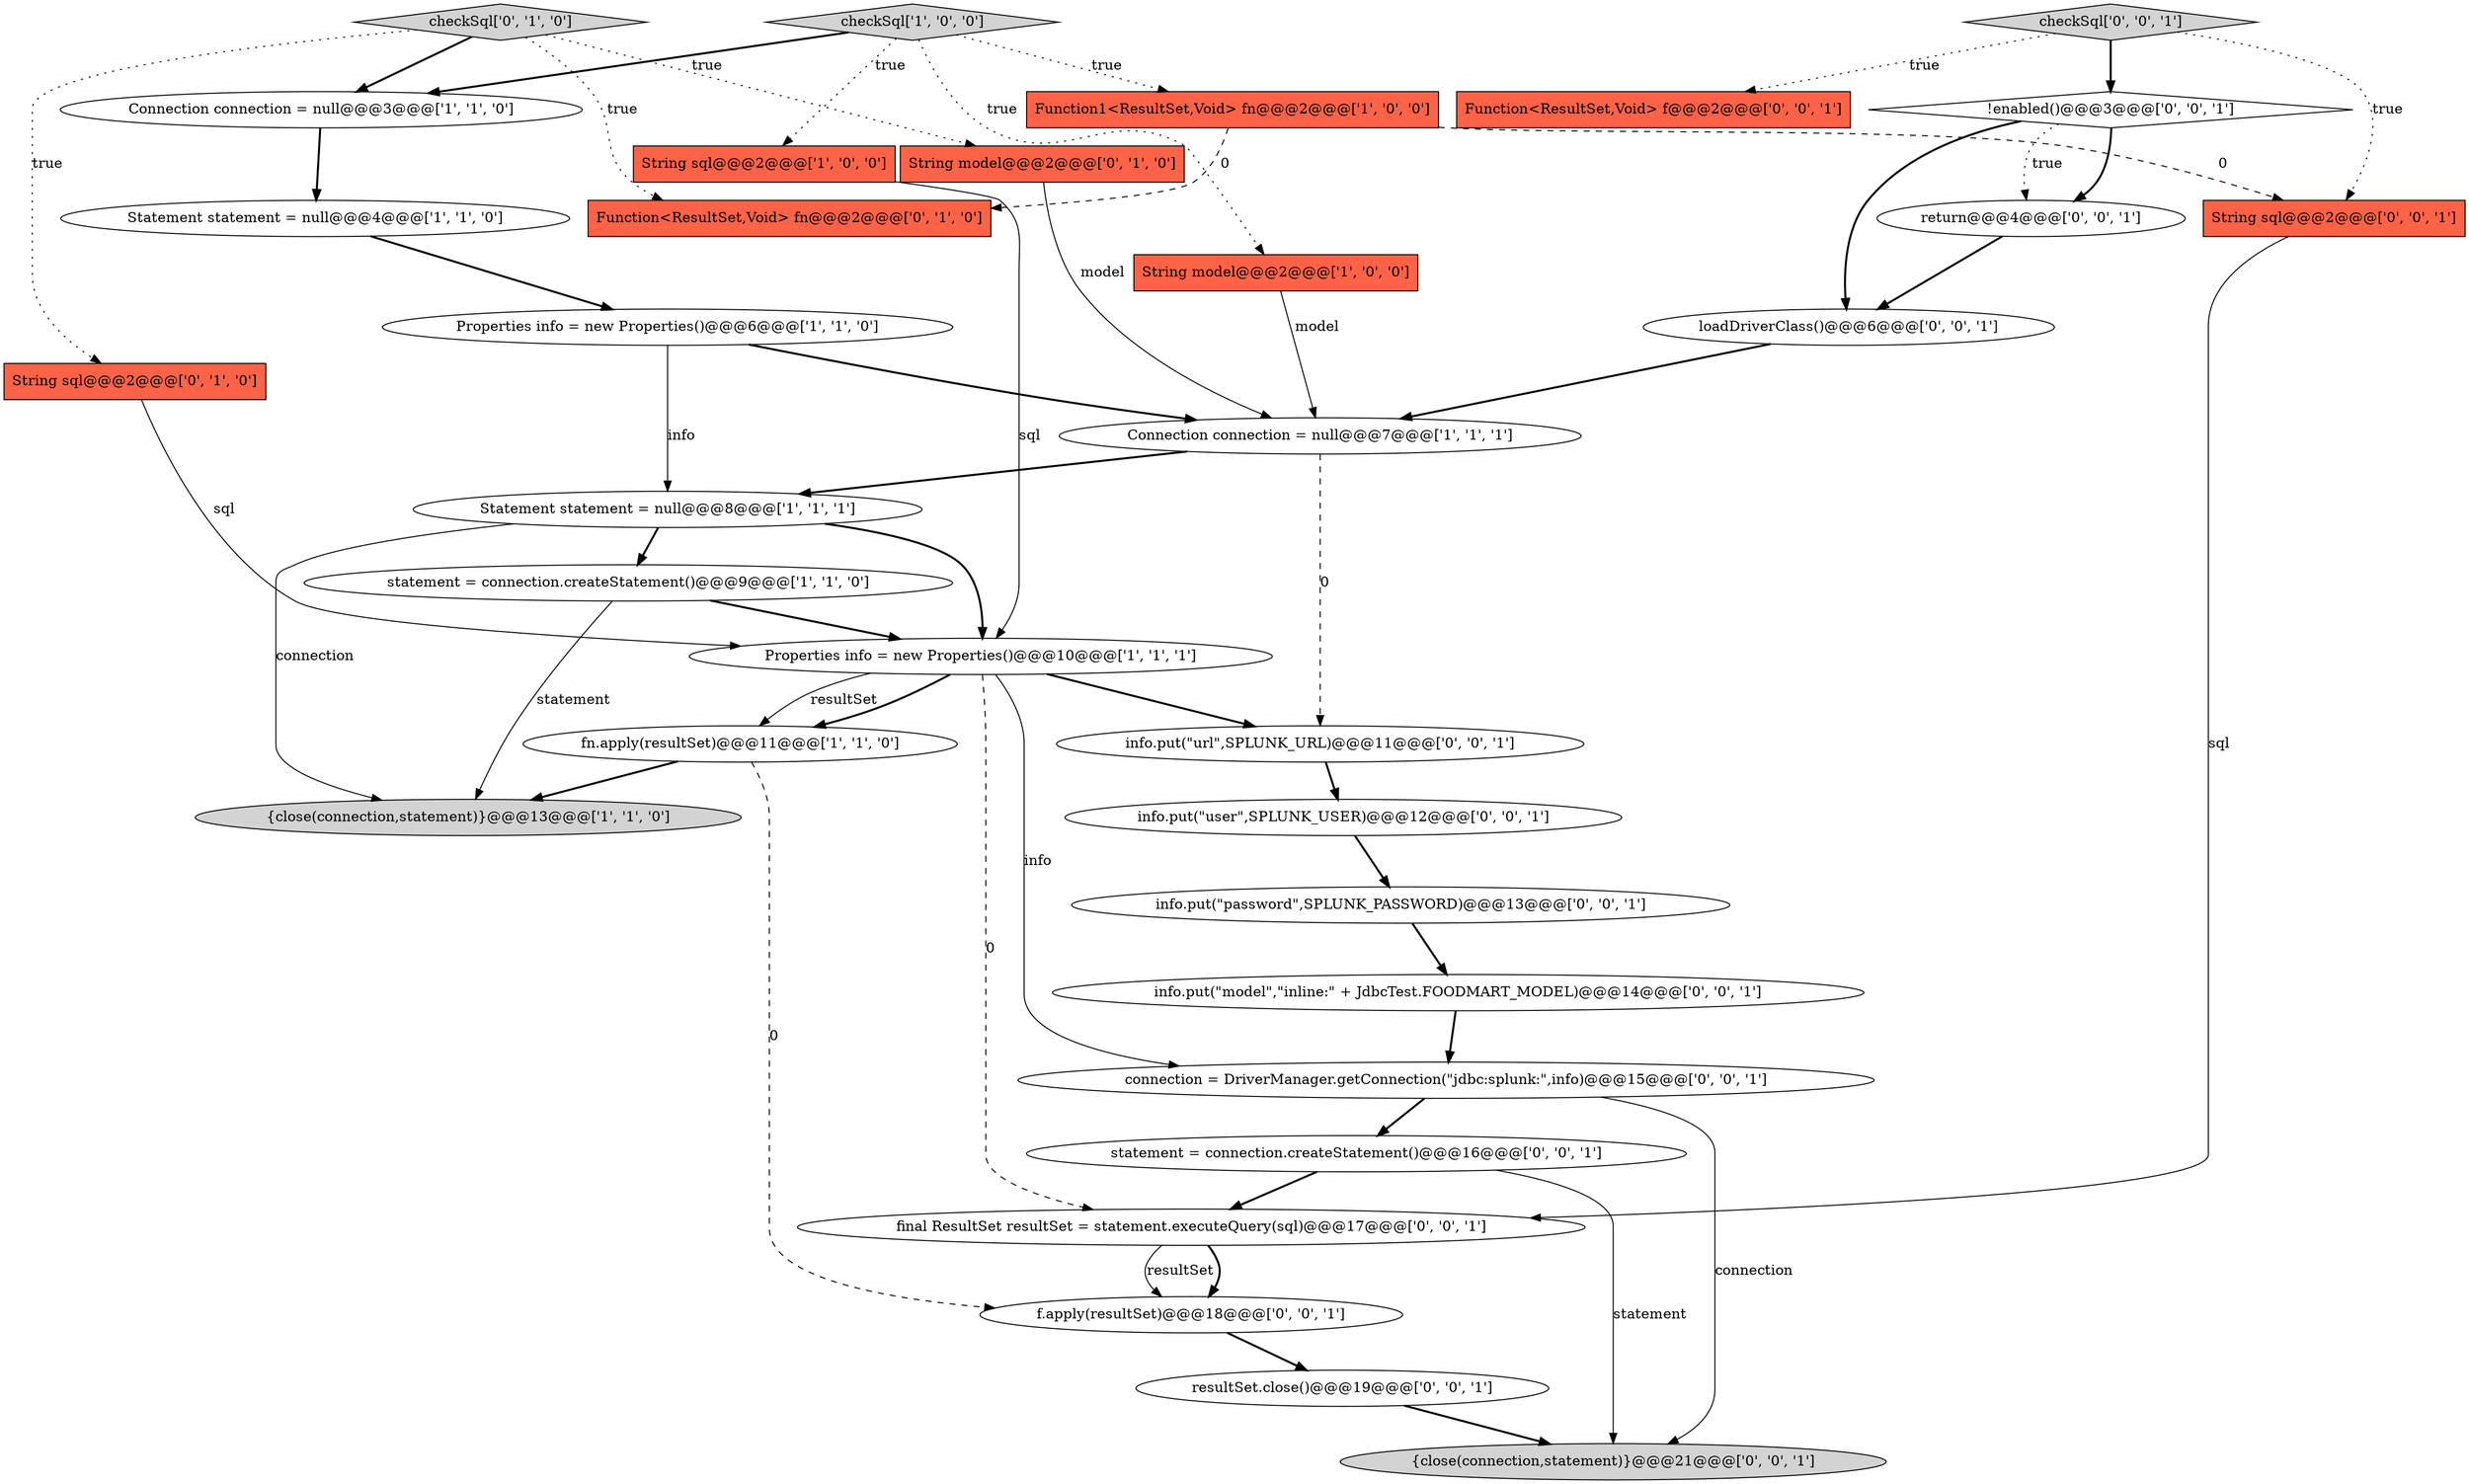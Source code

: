 digraph {
28 [style = filled, label = "resultSet.close()@@@19@@@['0', '0', '1']", fillcolor = white, shape = ellipse image = "AAA0AAABBB3BBB"];
29 [style = filled, label = "{close(connection,statement)}@@@21@@@['0', '0', '1']", fillcolor = lightgray, shape = ellipse image = "AAA0AAABBB3BBB"];
26 [style = filled, label = "info.put(\"password\",SPLUNK_PASSWORD)@@@13@@@['0', '0', '1']", fillcolor = white, shape = ellipse image = "AAA0AAABBB3BBB"];
19 [style = filled, label = "statement = connection.createStatement()@@@16@@@['0', '0', '1']", fillcolor = white, shape = ellipse image = "AAA0AAABBB3BBB"];
23 [style = filled, label = "info.put(\"model\",\"inline:\" + JdbcTest.FOODMART_MODEL)@@@14@@@['0', '0', '1']", fillcolor = white, shape = ellipse image = "AAA0AAABBB3BBB"];
24 [style = filled, label = "String sql@@@2@@@['0', '0', '1']", fillcolor = tomato, shape = box image = "AAA0AAABBB3BBB"];
30 [style = filled, label = "return@@@4@@@['0', '0', '1']", fillcolor = white, shape = ellipse image = "AAA0AAABBB3BBB"];
16 [style = filled, label = "Function<ResultSet,Void> fn@@@2@@@['0', '1', '0']", fillcolor = tomato, shape = box image = "AAA1AAABBB2BBB"];
11 [style = filled, label = "Properties info = new Properties()@@@6@@@['1', '1', '0']", fillcolor = white, shape = ellipse image = "AAA0AAABBB1BBB"];
25 [style = filled, label = "connection = DriverManager.getConnection(\"jdbc:splunk:\",info)@@@15@@@['0', '0', '1']", fillcolor = white, shape = ellipse image = "AAA0AAABBB3BBB"];
13 [style = filled, label = "String model@@@2@@@['0', '1', '0']", fillcolor = tomato, shape = box image = "AAA0AAABBB2BBB"];
17 [style = filled, label = "checkSql['0', '0', '1']", fillcolor = lightgray, shape = diamond image = "AAA0AAABBB3BBB"];
10 [style = filled, label = "fn.apply(resultSet)@@@11@@@['1', '1', '0']", fillcolor = white, shape = ellipse image = "AAA0AAABBB1BBB"];
9 [style = filled, label = "String sql@@@2@@@['1', '0', '0']", fillcolor = tomato, shape = box image = "AAA0AAABBB1BBB"];
12 [style = filled, label = "Function1<ResultSet,Void> fn@@@2@@@['1', '0', '0']", fillcolor = tomato, shape = box image = "AAA1AAABBB1BBB"];
20 [style = filled, label = "info.put(\"url\",SPLUNK_URL)@@@11@@@['0', '0', '1']", fillcolor = white, shape = ellipse image = "AAA0AAABBB3BBB"];
27 [style = filled, label = "info.put(\"user\",SPLUNK_USER)@@@12@@@['0', '0', '1']", fillcolor = white, shape = ellipse image = "AAA0AAABBB3BBB"];
5 [style = filled, label = "Statement statement = null@@@8@@@['1', '1', '1']", fillcolor = white, shape = ellipse image = "AAA0AAABBB1BBB"];
8 [style = filled, label = "Connection connection = null@@@3@@@['1', '1', '0']", fillcolor = white, shape = ellipse image = "AAA0AAABBB1BBB"];
21 [style = filled, label = "final ResultSet resultSet = statement.executeQuery(sql)@@@17@@@['0', '0', '1']", fillcolor = white, shape = ellipse image = "AAA0AAABBB3BBB"];
0 [style = filled, label = "String model@@@2@@@['1', '0', '0']", fillcolor = tomato, shape = box image = "AAA0AAABBB1BBB"];
31 [style = filled, label = "!enabled()@@@3@@@['0', '0', '1']", fillcolor = white, shape = diamond image = "AAA0AAABBB3BBB"];
1 [style = filled, label = "statement = connection.createStatement()@@@9@@@['1', '1', '0']", fillcolor = white, shape = ellipse image = "AAA0AAABBB1BBB"];
4 [style = filled, label = "{close(connection,statement)}@@@13@@@['1', '1', '0']", fillcolor = lightgray, shape = ellipse image = "AAA0AAABBB1BBB"];
3 [style = filled, label = "Properties info = new Properties()@@@10@@@['1', '1', '1']", fillcolor = white, shape = ellipse image = "AAA0AAABBB1BBB"];
15 [style = filled, label = "checkSql['0', '1', '0']", fillcolor = lightgray, shape = diamond image = "AAA0AAABBB2BBB"];
22 [style = filled, label = "loadDriverClass()@@@6@@@['0', '0', '1']", fillcolor = white, shape = ellipse image = "AAA0AAABBB3BBB"];
7 [style = filled, label = "checkSql['1', '0', '0']", fillcolor = lightgray, shape = diamond image = "AAA0AAABBB1BBB"];
18 [style = filled, label = "Function<ResultSet,Void> f@@@2@@@['0', '0', '1']", fillcolor = tomato, shape = box image = "AAA0AAABBB3BBB"];
14 [style = filled, label = "String sql@@@2@@@['0', '1', '0']", fillcolor = tomato, shape = box image = "AAA0AAABBB2BBB"];
6 [style = filled, label = "Statement statement = null@@@4@@@['1', '1', '0']", fillcolor = white, shape = ellipse image = "AAA0AAABBB1BBB"];
32 [style = filled, label = "f.apply(resultSet)@@@18@@@['0', '0', '1']", fillcolor = white, shape = ellipse image = "AAA0AAABBB3BBB"];
2 [style = filled, label = "Connection connection = null@@@7@@@['1', '1', '1']", fillcolor = white, shape = ellipse image = "AAA0AAABBB1BBB"];
25->29 [style = solid, label="connection"];
5->3 [style = bold, label=""];
28->29 [style = bold, label=""];
23->25 [style = bold, label=""];
9->3 [style = solid, label="sql"];
30->22 [style = bold, label=""];
2->20 [style = dashed, label="0"];
31->22 [style = bold, label=""];
22->2 [style = bold, label=""];
17->18 [style = dotted, label="true"];
3->21 [style = dashed, label="0"];
12->16 [style = dashed, label="0"];
3->25 [style = solid, label="info"];
17->31 [style = bold, label=""];
17->24 [style = dotted, label="true"];
1->3 [style = bold, label=""];
8->6 [style = bold, label=""];
7->9 [style = dotted, label="true"];
13->2 [style = solid, label="model"];
3->10 [style = solid, label="resultSet"];
7->0 [style = dotted, label="true"];
7->8 [style = bold, label=""];
15->14 [style = dotted, label="true"];
15->16 [style = dotted, label="true"];
11->2 [style = bold, label=""];
7->12 [style = dotted, label="true"];
15->13 [style = dotted, label="true"];
20->27 [style = bold, label=""];
0->2 [style = solid, label="model"];
3->10 [style = bold, label=""];
5->1 [style = bold, label=""];
5->4 [style = solid, label="connection"];
31->30 [style = dotted, label="true"];
11->5 [style = solid, label="info"];
3->20 [style = bold, label=""];
10->32 [style = dashed, label="0"];
6->11 [style = bold, label=""];
26->23 [style = bold, label=""];
24->21 [style = solid, label="sql"];
21->32 [style = bold, label=""];
31->30 [style = bold, label=""];
25->19 [style = bold, label=""];
12->24 [style = dashed, label="0"];
10->4 [style = bold, label=""];
19->29 [style = solid, label="statement"];
21->32 [style = solid, label="resultSet"];
32->28 [style = bold, label=""];
15->8 [style = bold, label=""];
14->3 [style = solid, label="sql"];
1->4 [style = solid, label="statement"];
2->5 [style = bold, label=""];
27->26 [style = bold, label=""];
19->21 [style = bold, label=""];
}
